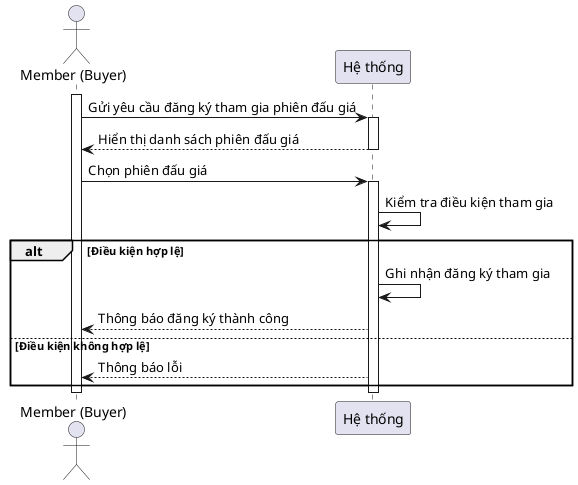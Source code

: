 @startuml   
actor "Member (Buyer)" as Buyer
participant "Hệ thống" as System

activate Buyer
Buyer -> System: Gửi yêu cầu đăng ký tham gia phiên đấu giá
activate System
System --> Buyer: Hiển thị danh sách phiên đấu giá
deactivate System
Buyer -> System: Chọn phiên đấu giá
activate System
System -> System: Kiểm tra điều kiện tham gia
alt Điều kiện hợp lệ
    System -> System: Ghi nhận đăng ký tham gia
    System --> Buyer: Thông báo đăng ký thành công
else Điều kiện không hợp lệ
    System --> Buyer: Thông báo lỗi
end
deactivate System
deactivate Buyer
@enduml